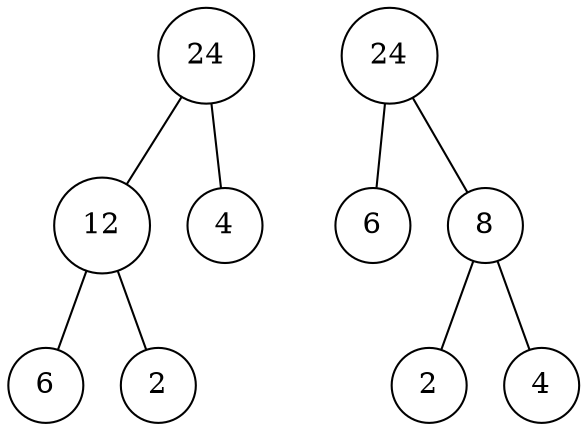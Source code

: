 // digraph G{
//     subgraph cluster1{
//        node[style = filled, color = white]
//        style = filled
//        color = lightgrey
//        a0 -> a1 -> a2 -> a3
//        label = "process1"
//     }

//     subgraph cluster2{
//         node[style = filled]
//         color = blue
//         b0 -> b1 -> b2 -> b3
//         label = "process2"
//     }
//     start -> a0
//     start -> b0
//     a1 -> b3
//     b2 -> a3
//     a3 -> a0
//     a3 -> end
//     b3 -> end
//     start[shape = Mdiamond]
//     end[shape = Msquare]
// }

graph {
    node[shape = circle]
    subgraph clu1{
       A[label = "24"]
       B[label = "12"]
       C[label="4"]
       D[label="6"]
       E[label="2"]
       A -- {B, C}
       B -- {D, E}
       label = "tree1"
    }

    subgraph clu2{
       a[label = "24"]
       b[label = "6"]
       c[label="8"]
       d[label="2"]
       e[label="4"]
       a -- {b, c}
       c -- {d, e}
       label = "tree2"
    }

}
